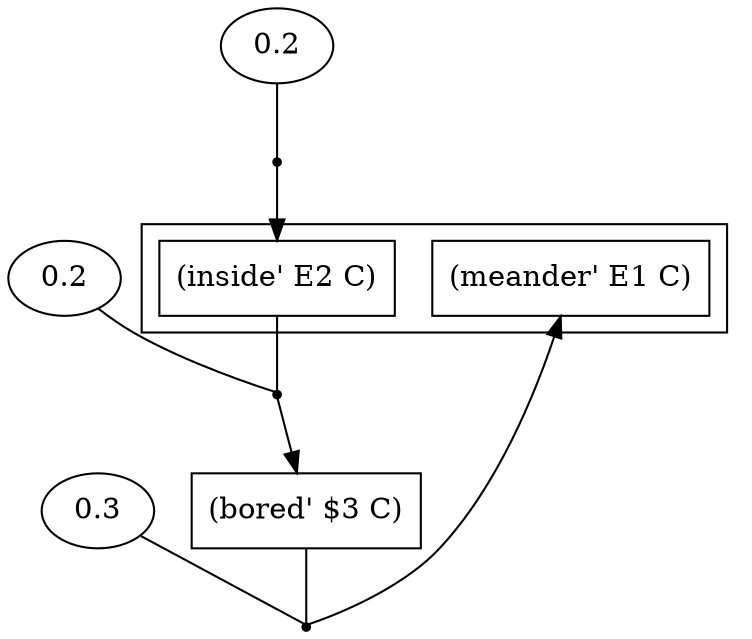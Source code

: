 digraph proof {
 graph [rankdir="TB"]
  e0 [label="0.3"];
  e1 [label="0.2"];
  e2 [label="0.2"];
  i0 [shape=box label="(bored' $3 C)"];
  r0 [shape=point];
  r0 -> o0
  i0 -> r0 [arrowhead=none]
  e0 -> r0 [arrowhead=none]
  r1 [shape=point];
  r1 -> i0
  o1 -> r1 [arrowhead=none]
  e1 -> r1 [arrowhead=none]
  r2 [shape=point];
  r2 -> o1
  e2 -> r2 [arrowhead=none]
 subgraph cluster {  o0 [shape=box label="(meander' E1 C)"];
  o1 [shape=box label="(inside' E2 C)"];
 }
}

